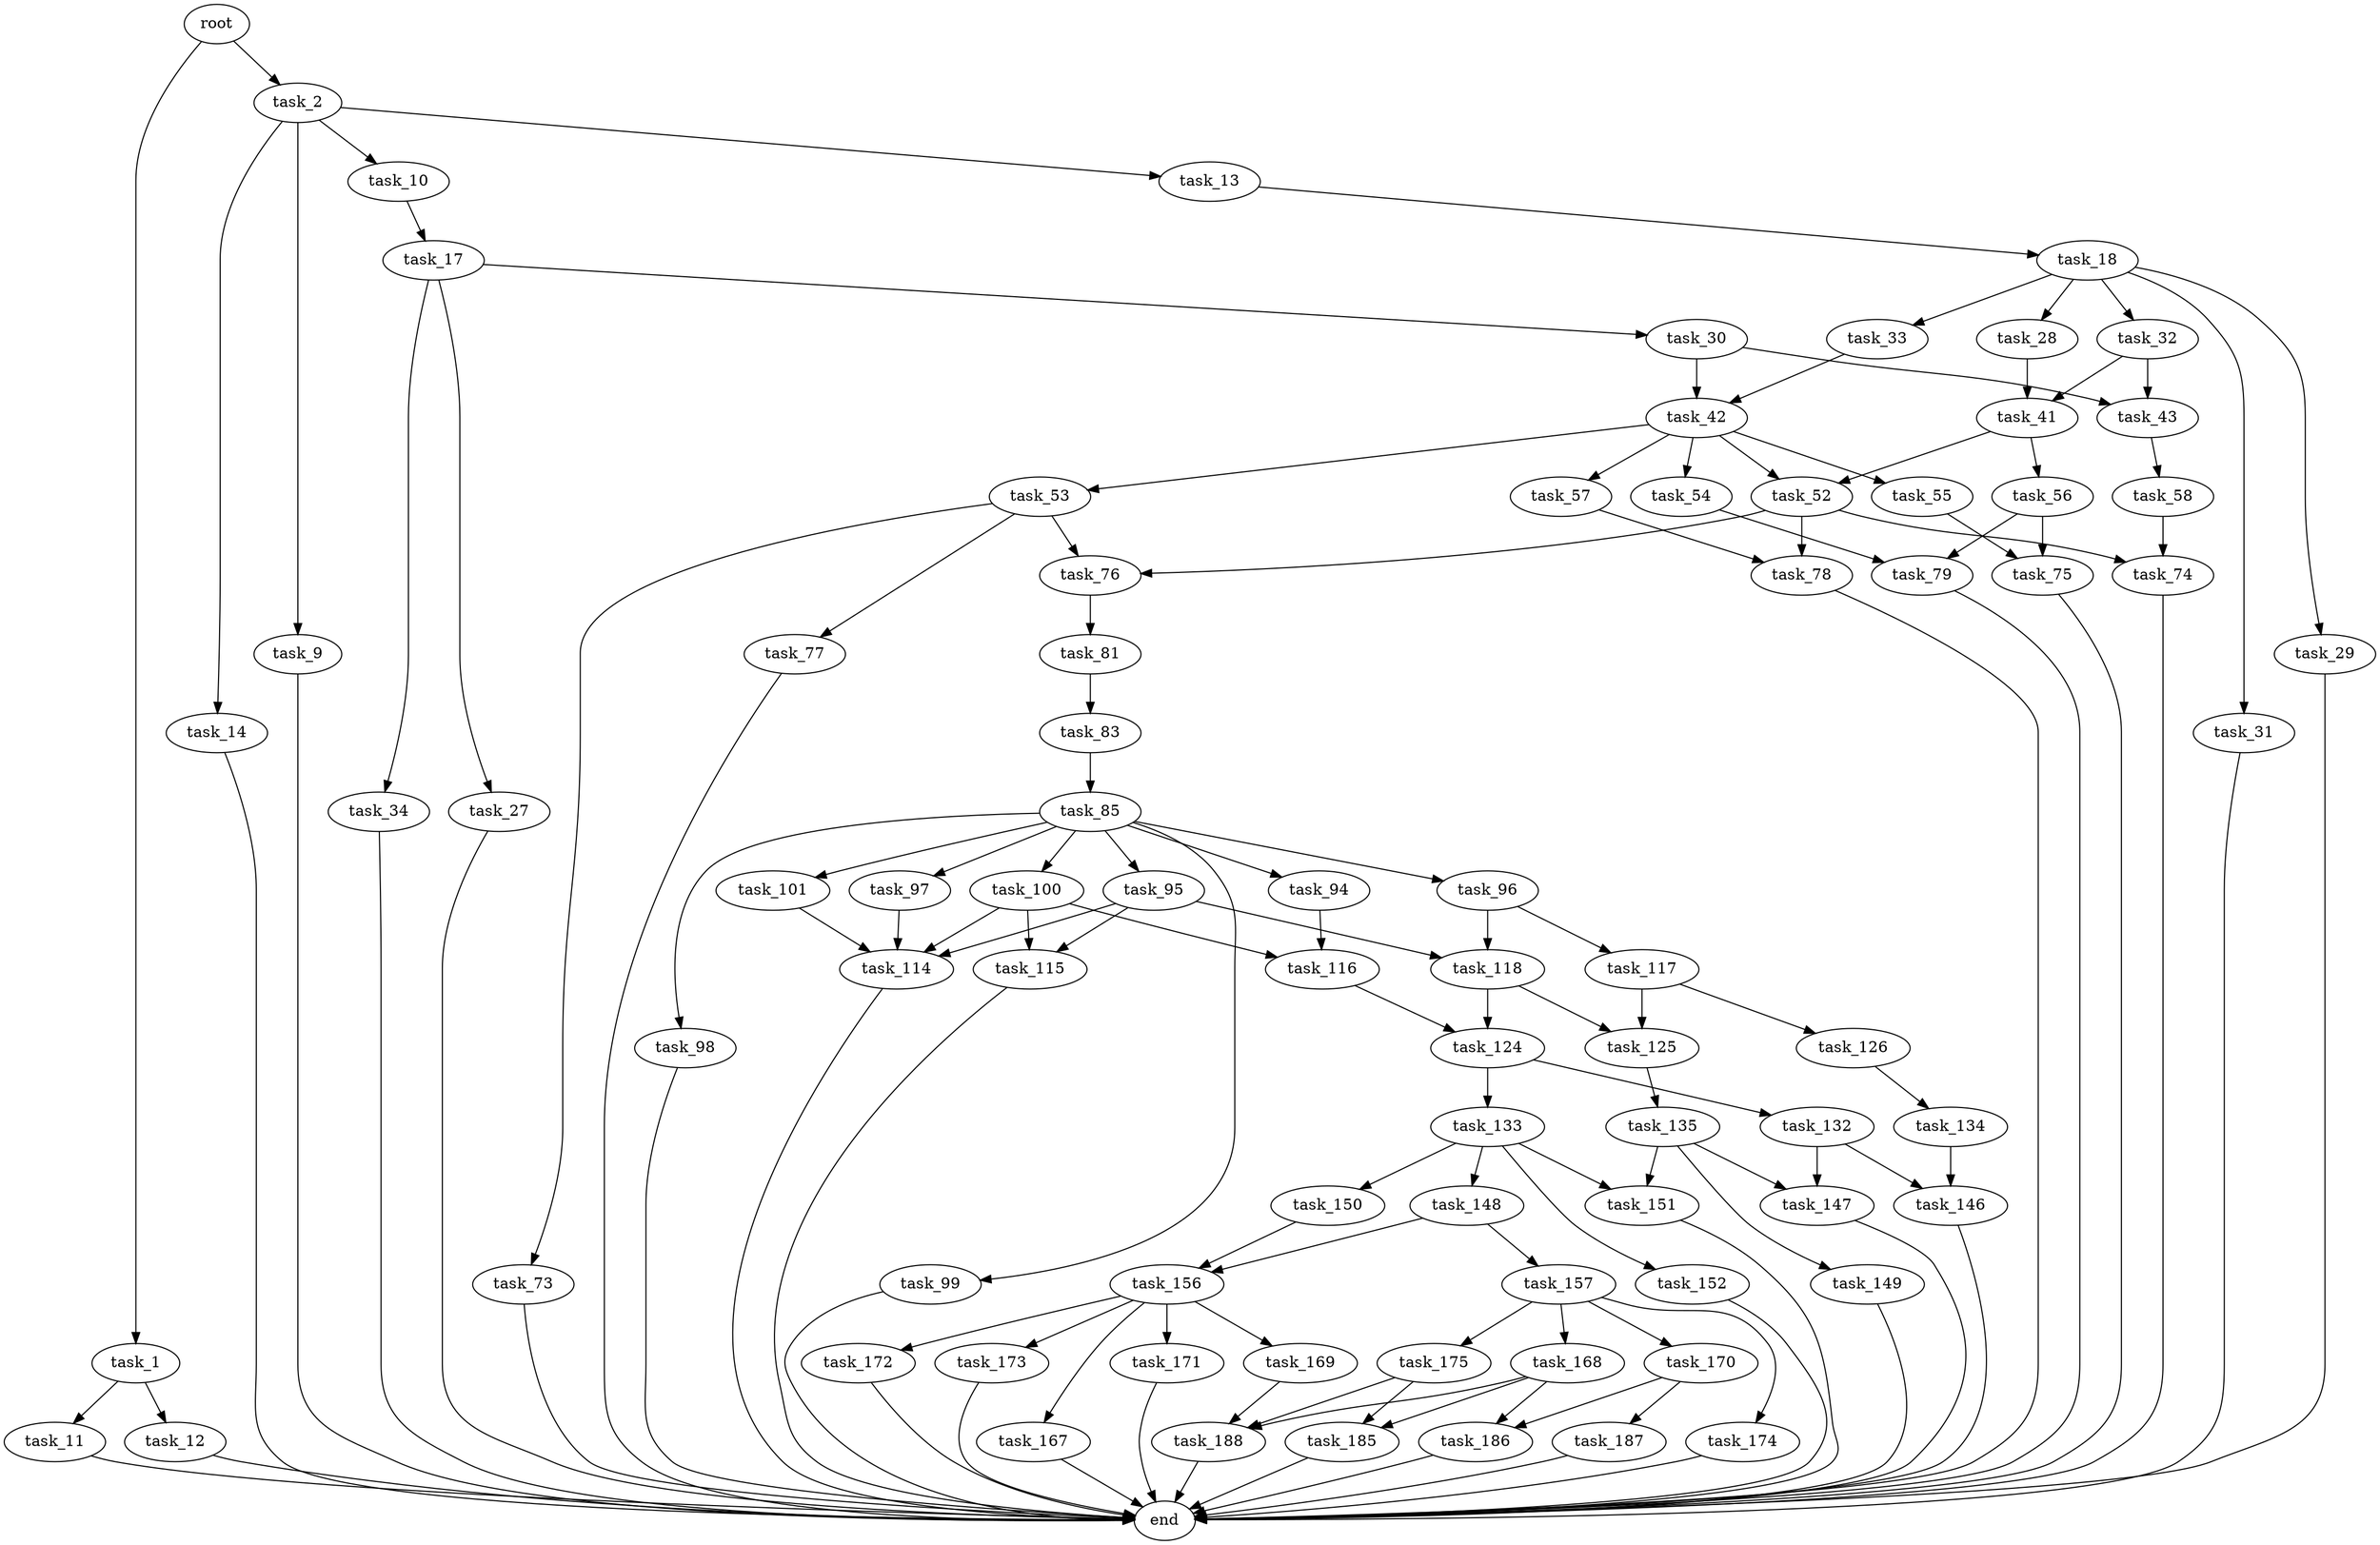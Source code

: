 digraph G {
  root [size="0.000000"];
  task_1 [size="93835972570.000000"];
  task_2 [size="368293445632.000000"];
  task_9 [size="782757789696.000000"];
  task_10 [size="66240802912.000000"];
  task_11 [size="504752384369.000000"];
  task_12 [size="3817599912.000000"];
  task_13 [size="368293445632.000000"];
  task_14 [size="549755813888.000000"];
  task_17 [size="782757789696.000000"];
  task_18 [size="9007221543.000000"];
  task_27 [size="94276583350.000000"];
  task_28 [size="8589934592.000000"];
  task_29 [size="16114293192.000000"];
  task_30 [size="8589934592.000000"];
  task_31 [size="231928233984.000000"];
  task_32 [size="646114442.000000"];
  task_33 [size="631192565059.000000"];
  task_34 [size="782757789696.000000"];
  task_41 [size="1474278967.000000"];
  task_42 [size="129397978386.000000"];
  task_43 [size="5901826779.000000"];
  task_52 [size="1561549667.000000"];
  task_53 [size="4136301804.000000"];
  task_54 [size="6125040627.000000"];
  task_55 [size="660898676125.000000"];
  task_56 [size="11427576496.000000"];
  task_57 [size="12877859145.000000"];
  task_58 [size="6758452485.000000"];
  task_73 [size="631801690968.000000"];
  task_74 [size="1236563854885.000000"];
  task_75 [size="29242984498.000000"];
  task_76 [size="231928233984.000000"];
  task_77 [size="170352587844.000000"];
  task_78 [size="1428099992.000000"];
  task_79 [size="246488146930.000000"];
  task_81 [size="8589934592.000000"];
  task_83 [size="782757789696.000000"];
  task_85 [size="8589934592.000000"];
  task_94 [size="473871704102.000000"];
  task_95 [size="190283047171.000000"];
  task_96 [size="1863430167.000000"];
  task_97 [size="28991029248.000000"];
  task_98 [size="94078234982.000000"];
  task_99 [size="14330906598.000000"];
  task_100 [size="549755813888.000000"];
  task_101 [size="6961865259.000000"];
  task_114 [size="26381252339.000000"];
  task_115 [size="68719476736.000000"];
  task_116 [size="13104650989.000000"];
  task_117 [size="68719476736.000000"];
  task_118 [size="368293445632.000000"];
  task_124 [size="368293445632.000000"];
  task_125 [size="134217728000.000000"];
  task_126 [size="30073145365.000000"];
  task_132 [size="549755813888.000000"];
  task_133 [size="1073741824000.000000"];
  task_134 [size="28991029248.000000"];
  task_135 [size="453077941242.000000"];
  task_146 [size="782757789696.000000"];
  task_147 [size="370162547216.000000"];
  task_148 [size="30587453122.000000"];
  task_149 [size="190366671859.000000"];
  task_150 [size="28991029248.000000"];
  task_151 [size="50806243978.000000"];
  task_152 [size="32316761716.000000"];
  task_156 [size="368293445632.000000"];
  task_157 [size="26032635449.000000"];
  task_167 [size="45898684784.000000"];
  task_168 [size="32161945811.000000"];
  task_169 [size="231928233984.000000"];
  task_170 [size="203658981974.000000"];
  task_171 [size="782757789696.000000"];
  task_172 [size="1640718361.000000"];
  task_173 [size="211042523083.000000"];
  task_174 [size="22551621303.000000"];
  task_175 [size="368293445632.000000"];
  task_185 [size="335942188905.000000"];
  task_186 [size="5626749123.000000"];
  task_187 [size="1073741824000.000000"];
  task_188 [size="600632113606.000000"];
  end [size="0.000000"];

  root -> task_1 [size="1.000000"];
  root -> task_2 [size="1.000000"];
  task_1 -> task_11 [size="411041792.000000"];
  task_1 -> task_12 [size="411041792.000000"];
  task_2 -> task_9 [size="411041792.000000"];
  task_2 -> task_10 [size="411041792.000000"];
  task_2 -> task_13 [size="411041792.000000"];
  task_2 -> task_14 [size="411041792.000000"];
  task_9 -> end [size="1.000000"];
  task_10 -> task_17 [size="75497472.000000"];
  task_11 -> end [size="1.000000"];
  task_12 -> end [size="1.000000"];
  task_13 -> task_18 [size="411041792.000000"];
  task_14 -> end [size="1.000000"];
  task_17 -> task_27 [size="679477248.000000"];
  task_17 -> task_30 [size="679477248.000000"];
  task_17 -> task_34 [size="679477248.000000"];
  task_18 -> task_28 [size="411041792.000000"];
  task_18 -> task_29 [size="411041792.000000"];
  task_18 -> task_31 [size="411041792.000000"];
  task_18 -> task_32 [size="411041792.000000"];
  task_18 -> task_33 [size="411041792.000000"];
  task_27 -> end [size="1.000000"];
  task_28 -> task_41 [size="33554432.000000"];
  task_29 -> end [size="1.000000"];
  task_30 -> task_42 [size="33554432.000000"];
  task_30 -> task_43 [size="33554432.000000"];
  task_31 -> end [size="1.000000"];
  task_32 -> task_41 [size="33554432.000000"];
  task_32 -> task_43 [size="33554432.000000"];
  task_33 -> task_42 [size="411041792.000000"];
  task_34 -> end [size="1.000000"];
  task_41 -> task_52 [size="33554432.000000"];
  task_41 -> task_56 [size="33554432.000000"];
  task_42 -> task_52 [size="411041792.000000"];
  task_42 -> task_53 [size="411041792.000000"];
  task_42 -> task_54 [size="411041792.000000"];
  task_42 -> task_55 [size="411041792.000000"];
  task_42 -> task_57 [size="411041792.000000"];
  task_43 -> task_58 [size="134217728.000000"];
  task_52 -> task_74 [size="75497472.000000"];
  task_52 -> task_76 [size="75497472.000000"];
  task_52 -> task_78 [size="75497472.000000"];
  task_53 -> task_73 [size="75497472.000000"];
  task_53 -> task_76 [size="75497472.000000"];
  task_53 -> task_77 [size="75497472.000000"];
  task_54 -> task_79 [size="411041792.000000"];
  task_55 -> task_75 [size="411041792.000000"];
  task_56 -> task_75 [size="838860800.000000"];
  task_56 -> task_79 [size="838860800.000000"];
  task_57 -> task_78 [size="411041792.000000"];
  task_58 -> task_74 [size="679477248.000000"];
  task_73 -> end [size="1.000000"];
  task_74 -> end [size="1.000000"];
  task_75 -> end [size="1.000000"];
  task_76 -> task_81 [size="301989888.000000"];
  task_77 -> end [size="1.000000"];
  task_78 -> end [size="1.000000"];
  task_79 -> end [size="1.000000"];
  task_81 -> task_83 [size="33554432.000000"];
  task_83 -> task_85 [size="679477248.000000"];
  task_85 -> task_94 [size="33554432.000000"];
  task_85 -> task_95 [size="33554432.000000"];
  task_85 -> task_96 [size="33554432.000000"];
  task_85 -> task_97 [size="33554432.000000"];
  task_85 -> task_98 [size="33554432.000000"];
  task_85 -> task_99 [size="33554432.000000"];
  task_85 -> task_100 [size="33554432.000000"];
  task_85 -> task_101 [size="33554432.000000"];
  task_94 -> task_116 [size="301989888.000000"];
  task_95 -> task_114 [size="301989888.000000"];
  task_95 -> task_115 [size="301989888.000000"];
  task_95 -> task_118 [size="301989888.000000"];
  task_96 -> task_117 [size="209715200.000000"];
  task_96 -> task_118 [size="209715200.000000"];
  task_97 -> task_114 [size="75497472.000000"];
  task_98 -> end [size="1.000000"];
  task_99 -> end [size="1.000000"];
  task_100 -> task_114 [size="536870912.000000"];
  task_100 -> task_115 [size="536870912.000000"];
  task_100 -> task_116 [size="536870912.000000"];
  task_101 -> task_114 [size="411041792.000000"];
  task_114 -> end [size="1.000000"];
  task_115 -> end [size="1.000000"];
  task_116 -> task_124 [size="679477248.000000"];
  task_117 -> task_125 [size="134217728.000000"];
  task_117 -> task_126 [size="134217728.000000"];
  task_118 -> task_124 [size="411041792.000000"];
  task_118 -> task_125 [size="411041792.000000"];
  task_124 -> task_132 [size="411041792.000000"];
  task_124 -> task_133 [size="411041792.000000"];
  task_125 -> task_135 [size="209715200.000000"];
  task_126 -> task_134 [size="536870912.000000"];
  task_132 -> task_146 [size="536870912.000000"];
  task_132 -> task_147 [size="536870912.000000"];
  task_133 -> task_148 [size="838860800.000000"];
  task_133 -> task_150 [size="838860800.000000"];
  task_133 -> task_151 [size="838860800.000000"];
  task_133 -> task_152 [size="838860800.000000"];
  task_134 -> task_146 [size="75497472.000000"];
  task_135 -> task_147 [size="411041792.000000"];
  task_135 -> task_149 [size="411041792.000000"];
  task_135 -> task_151 [size="411041792.000000"];
  task_146 -> end [size="1.000000"];
  task_147 -> end [size="1.000000"];
  task_148 -> task_156 [size="536870912.000000"];
  task_148 -> task_157 [size="536870912.000000"];
  task_149 -> end [size="1.000000"];
  task_150 -> task_156 [size="75497472.000000"];
  task_151 -> end [size="1.000000"];
  task_152 -> end [size="1.000000"];
  task_156 -> task_167 [size="411041792.000000"];
  task_156 -> task_169 [size="411041792.000000"];
  task_156 -> task_171 [size="411041792.000000"];
  task_156 -> task_172 [size="411041792.000000"];
  task_156 -> task_173 [size="411041792.000000"];
  task_157 -> task_168 [size="838860800.000000"];
  task_157 -> task_170 [size="838860800.000000"];
  task_157 -> task_174 [size="838860800.000000"];
  task_157 -> task_175 [size="838860800.000000"];
  task_167 -> end [size="1.000000"];
  task_168 -> task_185 [size="679477248.000000"];
  task_168 -> task_186 [size="679477248.000000"];
  task_168 -> task_188 [size="679477248.000000"];
  task_169 -> task_188 [size="301989888.000000"];
  task_170 -> task_186 [size="134217728.000000"];
  task_170 -> task_187 [size="134217728.000000"];
  task_171 -> end [size="1.000000"];
  task_172 -> end [size="1.000000"];
  task_173 -> end [size="1.000000"];
  task_174 -> end [size="1.000000"];
  task_175 -> task_185 [size="411041792.000000"];
  task_175 -> task_188 [size="411041792.000000"];
  task_185 -> end [size="1.000000"];
  task_186 -> end [size="1.000000"];
  task_187 -> end [size="1.000000"];
  task_188 -> end [size="1.000000"];
}
